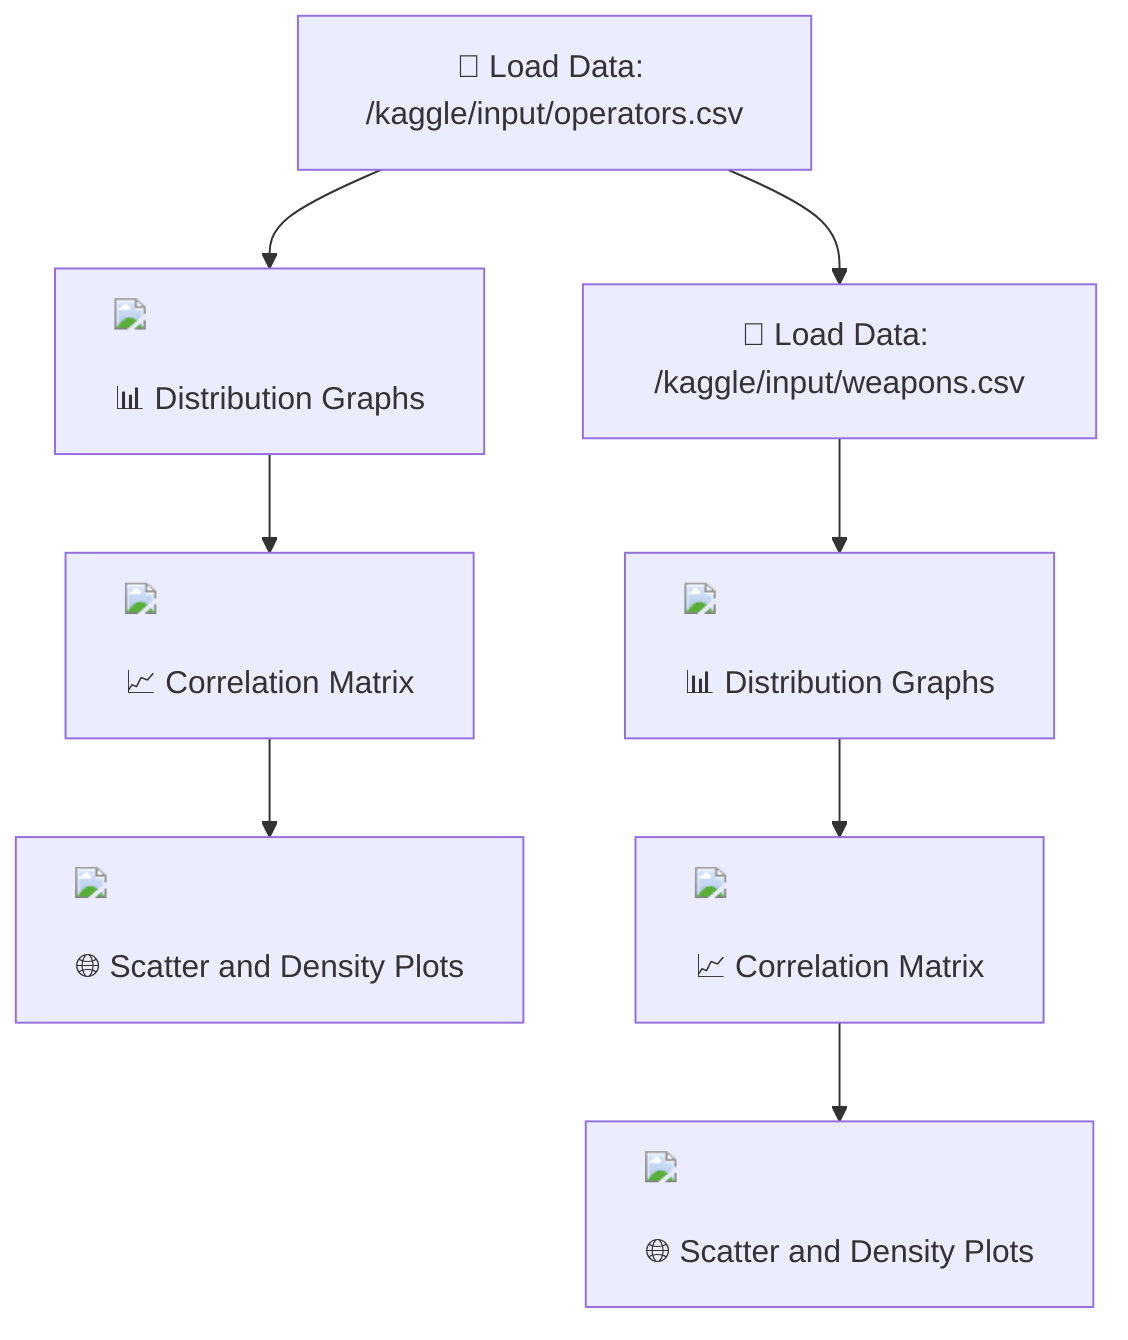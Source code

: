 flowchart TD
    A["📁 Load Data: /kaggle/input/operators.csv"] --> B["<img src='dummy_plots/hist_template.svg'/> <br/> 📊 Distribution Graphs"]
    B --> C["<img src='dummy_plots/scatter_plot_template.svg'/> <br/> 📈 Correlation Matrix"]
    C --> D["<img src='dummy_plots/scatter_plot_template.svg'/> <br/> 🌐 Scatter and Density Plots"]

    E["📁 Load Data: /kaggle/input/weapons.csv"] --> F["<img src='dummy_plots/hist_template.svg'/> <br/> 📊 Distribution Graphs"]
    F --> G["<img src='dummy_plots/scatter_plot_template.svg'/> <br/> 📈 Correlation Matrix"]
    G --> H["<img src='dummy_plots/scatter_plot_template.svg'/> <br/> 🌐 Scatter and Density Plots"]

    A --> E